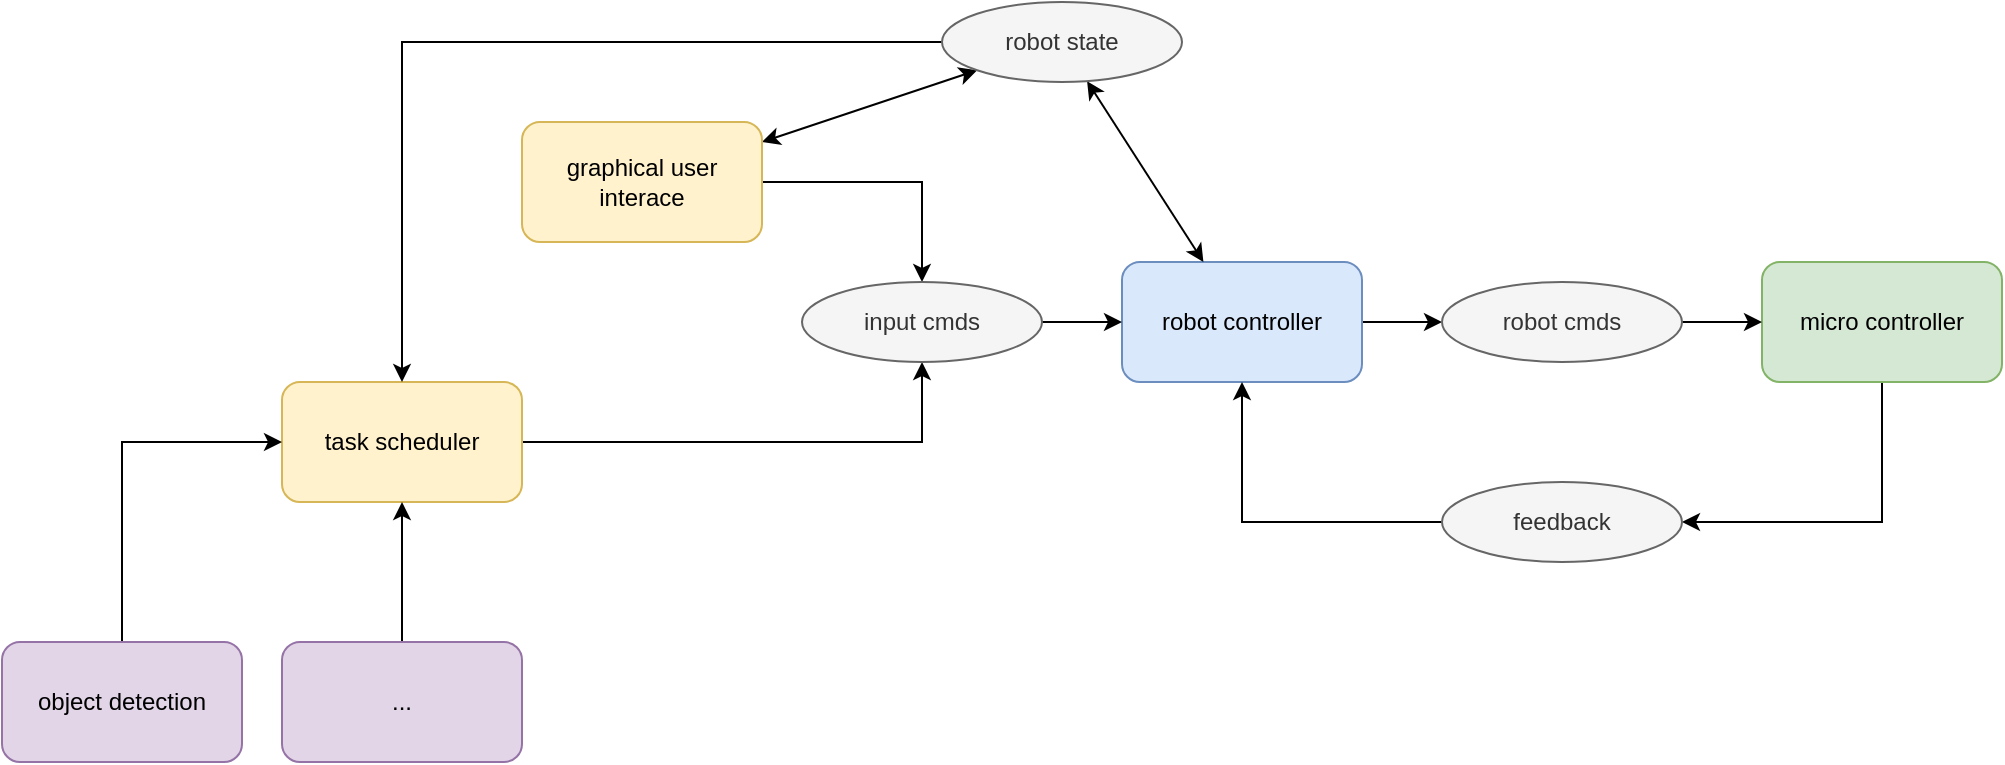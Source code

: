 <mxfile version="24.2.5" type="device">
  <diagram name="Page-1" id="bRGUuqnjSoF-uWrqqAZB">
    <mxGraphModel dx="1877" dy="691" grid="1" gridSize="10" guides="1" tooltips="1" connect="1" arrows="1" fold="1" page="1" pageScale="1" pageWidth="827" pageHeight="1169" math="0" shadow="0">
      <root>
        <mxCell id="0" />
        <mxCell id="1" parent="0" />
        <mxCell id="HgOTJqrBcqDNtJXsu4tY-11" style="edgeStyle=orthogonalEdgeStyle;rounded=0;orthogonalLoop=1;jettySize=auto;html=1;" parent="1" source="HgOTJqrBcqDNtJXsu4tY-1" target="HgOTJqrBcqDNtJXsu4tY-7" edge="1">
          <mxGeometry relative="1" as="geometry" />
        </mxCell>
        <mxCell id="HgOTJqrBcqDNtJXsu4tY-1" value="robot controller" style="rounded=1;whiteSpace=wrap;html=1;fillColor=#dae8fc;strokeColor=#6c8ebf;" parent="1" vertex="1">
          <mxGeometry x="370" y="240" width="120" height="60" as="geometry" />
        </mxCell>
        <mxCell id="HgOTJqrBcqDNtJXsu4tY-15" style="edgeStyle=orthogonalEdgeStyle;rounded=0;orthogonalLoop=1;jettySize=auto;html=1;entryX=1;entryY=0.5;entryDx=0;entryDy=0;" parent="1" source="HgOTJqrBcqDNtJXsu4tY-2" target="HgOTJqrBcqDNtJXsu4tY-8" edge="1">
          <mxGeometry relative="1" as="geometry">
            <Array as="points">
              <mxPoint x="750" y="370" />
            </Array>
          </mxGeometry>
        </mxCell>
        <mxCell id="HgOTJqrBcqDNtJXsu4tY-2" value="micro controller" style="rounded=1;whiteSpace=wrap;html=1;fillColor=#d5e8d4;strokeColor=#82b366;" parent="1" vertex="1">
          <mxGeometry x="690" y="240" width="120" height="60" as="geometry" />
        </mxCell>
        <mxCell id="HgOTJqrBcqDNtJXsu4tY-28" style="edgeStyle=orthogonalEdgeStyle;rounded=0;orthogonalLoop=1;jettySize=auto;html=1;entryX=0.5;entryY=0;entryDx=0;entryDy=0;" parent="1" source="HgOTJqrBcqDNtJXsu4tY-3" target="HgOTJqrBcqDNtJXsu4tY-6" edge="1">
          <mxGeometry relative="1" as="geometry" />
        </mxCell>
        <mxCell id="HgOTJqrBcqDNtJXsu4tY-29" style="rounded=0;orthogonalLoop=1;jettySize=auto;html=1;startArrow=classic;startFill=1;" parent="1" source="HgOTJqrBcqDNtJXsu4tY-3" target="HgOTJqrBcqDNtJXsu4tY-9" edge="1">
          <mxGeometry relative="1" as="geometry" />
        </mxCell>
        <mxCell id="HgOTJqrBcqDNtJXsu4tY-3" value="graphical user interace" style="rounded=1;whiteSpace=wrap;html=1;fillColor=#fff2cc;strokeColor=#d6b656;" parent="1" vertex="1">
          <mxGeometry x="70" y="170" width="120" height="60" as="geometry" />
        </mxCell>
        <mxCell id="HgOTJqrBcqDNtJXsu4tY-26" style="edgeStyle=orthogonalEdgeStyle;rounded=0;orthogonalLoop=1;jettySize=auto;html=1;entryX=0.5;entryY=1;entryDx=0;entryDy=0;" parent="1" source="HgOTJqrBcqDNtJXsu4tY-4" target="HgOTJqrBcqDNtJXsu4tY-6" edge="1">
          <mxGeometry relative="1" as="geometry" />
        </mxCell>
        <mxCell id="HgOTJqrBcqDNtJXsu4tY-4" value="task scheduler" style="rounded=1;whiteSpace=wrap;html=1;fillColor=#fff2cc;strokeColor=#d6b656;" parent="1" vertex="1">
          <mxGeometry x="-50" y="300" width="120" height="60" as="geometry" />
        </mxCell>
        <mxCell id="HgOTJqrBcqDNtJXsu4tY-27" style="edgeStyle=orthogonalEdgeStyle;rounded=0;orthogonalLoop=1;jettySize=auto;html=1;" parent="1" source="HgOTJqrBcqDNtJXsu4tY-6" target="HgOTJqrBcqDNtJXsu4tY-1" edge="1">
          <mxGeometry relative="1" as="geometry" />
        </mxCell>
        <mxCell id="HgOTJqrBcqDNtJXsu4tY-6" value="input cmds" style="ellipse;whiteSpace=wrap;html=1;fillColor=#f5f5f5;strokeColor=#666666;fontColor=#333333;" parent="1" vertex="1">
          <mxGeometry x="210" y="250" width="120" height="40" as="geometry" />
        </mxCell>
        <mxCell id="HgOTJqrBcqDNtJXsu4tY-14" style="edgeStyle=orthogonalEdgeStyle;rounded=0;orthogonalLoop=1;jettySize=auto;html=1;" parent="1" source="HgOTJqrBcqDNtJXsu4tY-7" target="HgOTJqrBcqDNtJXsu4tY-2" edge="1">
          <mxGeometry relative="1" as="geometry" />
        </mxCell>
        <mxCell id="HgOTJqrBcqDNtJXsu4tY-7" value="robot cmds" style="ellipse;whiteSpace=wrap;html=1;fillColor=#f5f5f5;strokeColor=#666666;fontColor=#333333;" parent="1" vertex="1">
          <mxGeometry x="530" y="250" width="120" height="40" as="geometry" />
        </mxCell>
        <mxCell id="HgOTJqrBcqDNtJXsu4tY-16" style="edgeStyle=orthogonalEdgeStyle;rounded=0;orthogonalLoop=1;jettySize=auto;html=1;" parent="1" source="HgOTJqrBcqDNtJXsu4tY-8" target="HgOTJqrBcqDNtJXsu4tY-1" edge="1">
          <mxGeometry relative="1" as="geometry" />
        </mxCell>
        <mxCell id="HgOTJqrBcqDNtJXsu4tY-8" value="feedback" style="ellipse;whiteSpace=wrap;html=1;fillColor=#f5f5f5;strokeColor=#666666;fontColor=#333333;" parent="1" vertex="1">
          <mxGeometry x="530" y="350" width="120" height="40" as="geometry" />
        </mxCell>
        <mxCell id="HgOTJqrBcqDNtJXsu4tY-25" style="edgeStyle=orthogonalEdgeStyle;rounded=0;orthogonalLoop=1;jettySize=auto;html=1;" parent="1" source="HgOTJqrBcqDNtJXsu4tY-9" target="HgOTJqrBcqDNtJXsu4tY-4" edge="1">
          <mxGeometry relative="1" as="geometry" />
        </mxCell>
        <mxCell id="HgOTJqrBcqDNtJXsu4tY-31" style="rounded=0;orthogonalLoop=1;jettySize=auto;html=1;startArrow=classic;startFill=1;" parent="1" source="HgOTJqrBcqDNtJXsu4tY-9" target="HgOTJqrBcqDNtJXsu4tY-1" edge="1">
          <mxGeometry relative="1" as="geometry" />
        </mxCell>
        <mxCell id="HgOTJqrBcqDNtJXsu4tY-9" value="robot state" style="ellipse;whiteSpace=wrap;html=1;fillColor=#f5f5f5;strokeColor=#666666;fontColor=#333333;" parent="1" vertex="1">
          <mxGeometry x="280" y="110" width="120" height="40" as="geometry" />
        </mxCell>
        <mxCell id="91jQtkxmLArlHWVSgzZ6-2" style="edgeStyle=orthogonalEdgeStyle;rounded=0;orthogonalLoop=1;jettySize=auto;html=1;" edge="1" parent="1" source="91jQtkxmLArlHWVSgzZ6-1" target="HgOTJqrBcqDNtJXsu4tY-4">
          <mxGeometry relative="1" as="geometry" />
        </mxCell>
        <mxCell id="91jQtkxmLArlHWVSgzZ6-1" value="..." style="rounded=1;whiteSpace=wrap;html=1;fillColor=#e1d5e7;strokeColor=#9673a6;" vertex="1" parent="1">
          <mxGeometry x="-50" y="430" width="120" height="60" as="geometry" />
        </mxCell>
        <mxCell id="91jQtkxmLArlHWVSgzZ6-4" style="edgeStyle=orthogonalEdgeStyle;rounded=0;orthogonalLoop=1;jettySize=auto;html=1;entryX=0;entryY=0.5;entryDx=0;entryDy=0;" edge="1" parent="1" source="91jQtkxmLArlHWVSgzZ6-3" target="HgOTJqrBcqDNtJXsu4tY-4">
          <mxGeometry relative="1" as="geometry">
            <Array as="points">
              <mxPoint x="-130" y="330" />
            </Array>
          </mxGeometry>
        </mxCell>
        <mxCell id="91jQtkxmLArlHWVSgzZ6-3" value="object detection" style="rounded=1;whiteSpace=wrap;html=1;fillColor=#e1d5e7;strokeColor=#9673a6;" vertex="1" parent="1">
          <mxGeometry x="-190" y="430" width="120" height="60" as="geometry" />
        </mxCell>
      </root>
    </mxGraphModel>
  </diagram>
</mxfile>
